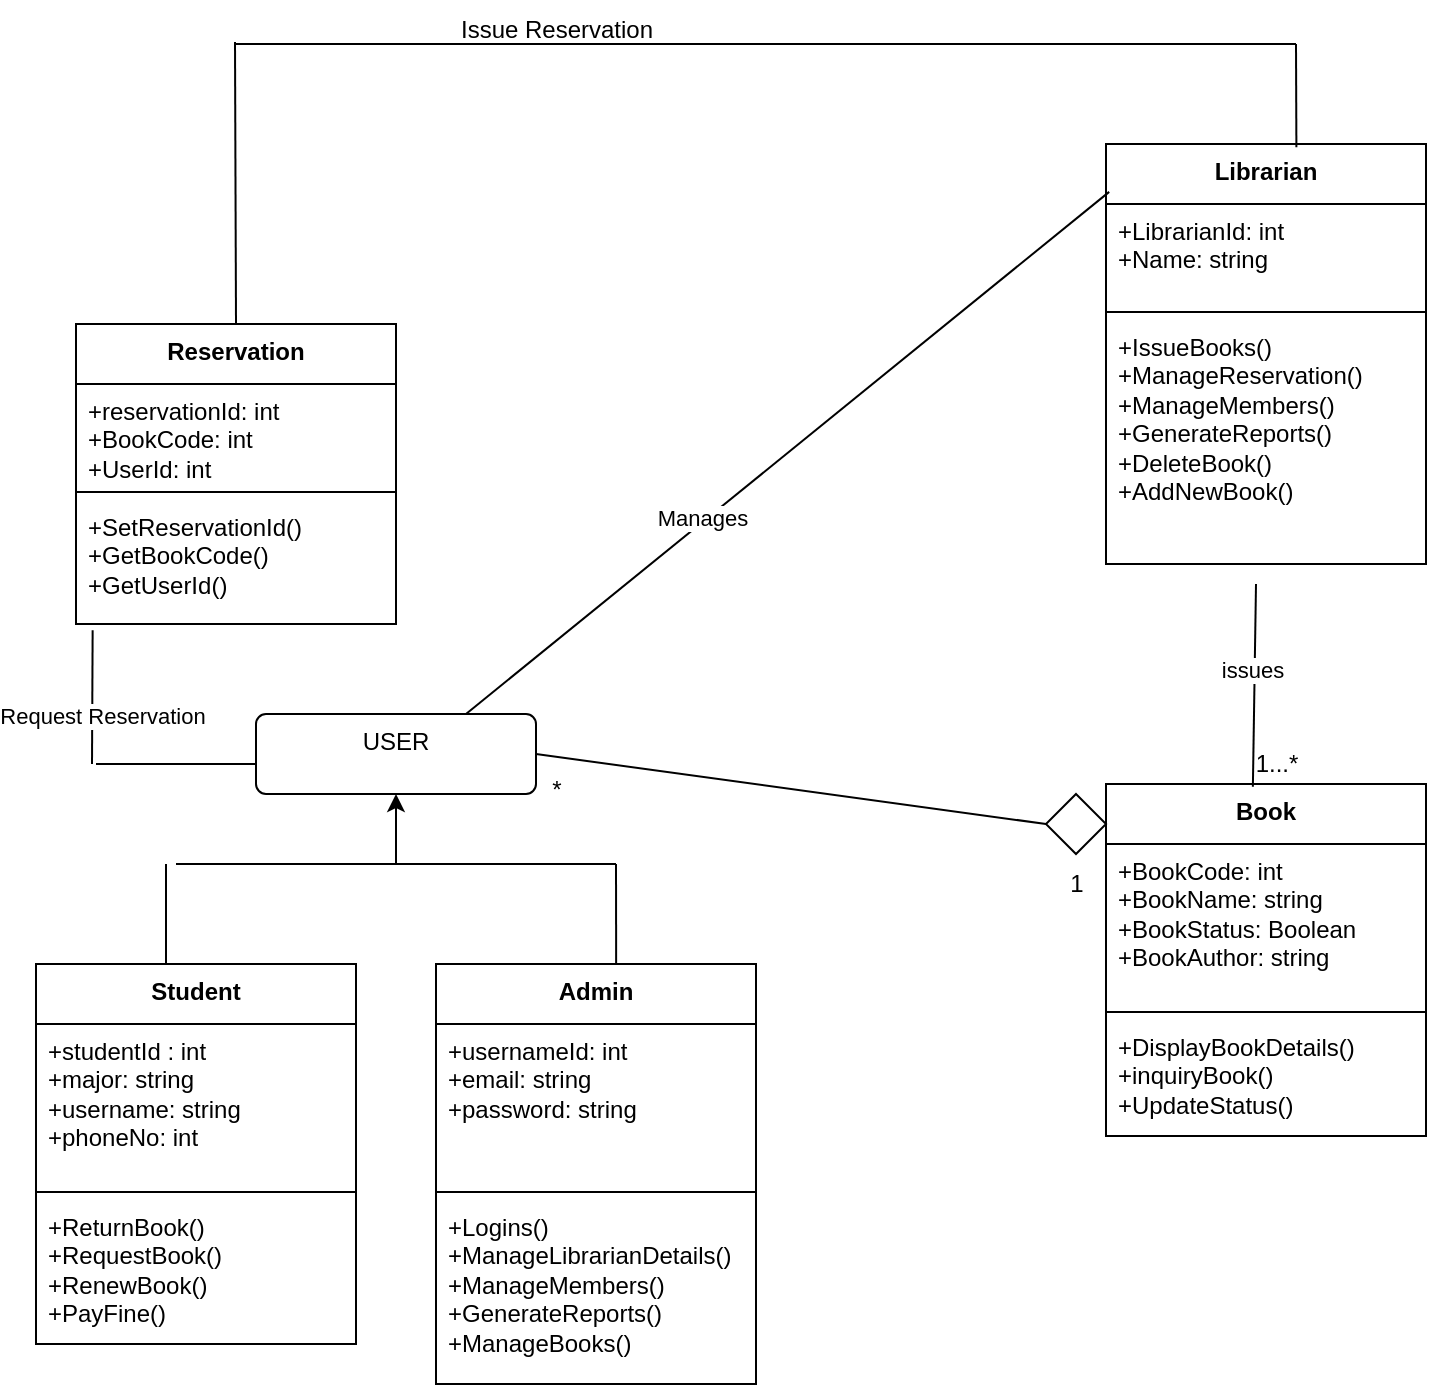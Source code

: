 <mxfile version="21.6.1" type="device">
  <diagram id="C5RBs43oDa-KdzZeNtuy" name="Page-1">
    <mxGraphModel dx="996" dy="1564" grid="1" gridSize="10" guides="1" tooltips="1" connect="1" arrows="1" fold="1" page="1" pageScale="1" pageWidth="827" pageHeight="1169" math="0" shadow="0">
      <root>
        <mxCell id="WIyWlLk6GJQsqaUBKTNV-0" />
        <mxCell id="WIyWlLk6GJQsqaUBKTNV-1" parent="WIyWlLk6GJQsqaUBKTNV-0" />
        <mxCell id="XhDEkzcHzIU6UexOxhh8-0" value="Reservation" style="swimlane;fontStyle=1;align=center;verticalAlign=top;childLayout=stackLayout;horizontal=1;startSize=30;horizontalStack=0;resizeParent=1;resizeParentMax=0;resizeLast=0;collapsible=1;marginBottom=0;whiteSpace=wrap;html=1;" parent="WIyWlLk6GJQsqaUBKTNV-1" vertex="1">
          <mxGeometry x="100" y="-210" width="160" height="150" as="geometry" />
        </mxCell>
        <mxCell id="XhDEkzcHzIU6UexOxhh8-1" value="+reservationId: int&lt;br&gt;+BookCode: int&lt;br&gt;+UserId: int" style="text;strokeColor=none;fillColor=none;align=left;verticalAlign=top;spacingLeft=4;spacingRight=4;overflow=hidden;rotatable=0;points=[[0,0.5],[1,0.5]];portConstraint=eastwest;whiteSpace=wrap;html=1;" parent="XhDEkzcHzIU6UexOxhh8-0" vertex="1">
          <mxGeometry y="30" width="160" height="50" as="geometry" />
        </mxCell>
        <mxCell id="XhDEkzcHzIU6UexOxhh8-2" value="" style="line;strokeWidth=1;fillColor=none;align=left;verticalAlign=middle;spacingTop=-1;spacingLeft=3;spacingRight=3;rotatable=0;labelPosition=right;points=[];portConstraint=eastwest;strokeColor=inherit;" parent="XhDEkzcHzIU6UexOxhh8-0" vertex="1">
          <mxGeometry y="80" width="160" height="8" as="geometry" />
        </mxCell>
        <mxCell id="XhDEkzcHzIU6UexOxhh8-3" value="+SetReservationId()&lt;br&gt;+GetBookCode()&lt;br&gt;+GetUserId()" style="text;strokeColor=none;fillColor=none;align=left;verticalAlign=top;spacingLeft=4;spacingRight=4;overflow=hidden;rotatable=0;points=[[0,0.5],[1,0.5]];portConstraint=eastwest;whiteSpace=wrap;html=1;" parent="XhDEkzcHzIU6UexOxhh8-0" vertex="1">
          <mxGeometry y="88" width="160" height="62" as="geometry" />
        </mxCell>
        <mxCell id="XhDEkzcHzIU6UexOxhh8-4" value="Librarian" style="swimlane;fontStyle=1;align=center;verticalAlign=top;childLayout=stackLayout;horizontal=1;startSize=30;horizontalStack=0;resizeParent=1;resizeParentMax=0;resizeLast=0;collapsible=1;marginBottom=0;whiteSpace=wrap;html=1;" parent="WIyWlLk6GJQsqaUBKTNV-1" vertex="1">
          <mxGeometry x="615" y="-300" width="160" height="210" as="geometry" />
        </mxCell>
        <mxCell id="XhDEkzcHzIU6UexOxhh8-5" value="+LibrarianId: int&lt;br&gt;+Name: string" style="text;strokeColor=none;fillColor=none;align=left;verticalAlign=top;spacingLeft=4;spacingRight=4;overflow=hidden;rotatable=0;points=[[0,0.5],[1,0.5]];portConstraint=eastwest;whiteSpace=wrap;html=1;" parent="XhDEkzcHzIU6UexOxhh8-4" vertex="1">
          <mxGeometry y="30" width="160" height="50" as="geometry" />
        </mxCell>
        <mxCell id="XhDEkzcHzIU6UexOxhh8-6" value="" style="line;strokeWidth=1;fillColor=none;align=left;verticalAlign=middle;spacingTop=-1;spacingLeft=3;spacingRight=3;rotatable=0;labelPosition=right;points=[];portConstraint=eastwest;strokeColor=inherit;" parent="XhDEkzcHzIU6UexOxhh8-4" vertex="1">
          <mxGeometry y="80" width="160" height="8" as="geometry" />
        </mxCell>
        <mxCell id="XhDEkzcHzIU6UexOxhh8-7" value="+IssueBooks()&lt;br&gt;+ManageReservation()&lt;br&gt;+ManageMembers()&lt;br&gt;+GenerateReports()&lt;br&gt;+DeleteBook()&lt;br&gt;+AddNewBook()" style="text;strokeColor=none;fillColor=none;align=left;verticalAlign=top;spacingLeft=4;spacingRight=4;overflow=hidden;rotatable=0;points=[[0,0.5],[1,0.5]];portConstraint=eastwest;whiteSpace=wrap;html=1;" parent="XhDEkzcHzIU6UexOxhh8-4" vertex="1">
          <mxGeometry y="88" width="160" height="122" as="geometry" />
        </mxCell>
        <mxCell id="XhDEkzcHzIU6UexOxhh8-8" value="Book" style="swimlane;fontStyle=1;align=center;verticalAlign=top;childLayout=stackLayout;horizontal=1;startSize=30;horizontalStack=0;resizeParent=1;resizeParentMax=0;resizeLast=0;collapsible=1;marginBottom=0;whiteSpace=wrap;html=1;" parent="WIyWlLk6GJQsqaUBKTNV-1" vertex="1">
          <mxGeometry x="615" y="20" width="160" height="176" as="geometry" />
        </mxCell>
        <mxCell id="XhDEkzcHzIU6UexOxhh8-9" value="+BookCode: int&lt;br&gt;+BookName: string&lt;br&gt;+BookStatus: Boolean&lt;br&gt;+BookAuthor: string" style="text;strokeColor=none;fillColor=none;align=left;verticalAlign=top;spacingLeft=4;spacingRight=4;overflow=hidden;rotatable=0;points=[[0,0.5],[1,0.5]];portConstraint=eastwest;whiteSpace=wrap;html=1;" parent="XhDEkzcHzIU6UexOxhh8-8" vertex="1">
          <mxGeometry y="30" width="160" height="80" as="geometry" />
        </mxCell>
        <mxCell id="XhDEkzcHzIU6UexOxhh8-10" value="" style="line;strokeWidth=1;fillColor=none;align=left;verticalAlign=middle;spacingTop=-1;spacingLeft=3;spacingRight=3;rotatable=0;labelPosition=right;points=[];portConstraint=eastwest;strokeColor=inherit;" parent="XhDEkzcHzIU6UexOxhh8-8" vertex="1">
          <mxGeometry y="110" width="160" height="8" as="geometry" />
        </mxCell>
        <mxCell id="XhDEkzcHzIU6UexOxhh8-11" value="+DisplayBookDetails()&lt;br&gt;+inquiryBook()&lt;br&gt;+UpdateStatus()" style="text;strokeColor=none;fillColor=none;align=left;verticalAlign=top;spacingLeft=4;spacingRight=4;overflow=hidden;rotatable=0;points=[[0,0.5],[1,0.5]];portConstraint=eastwest;whiteSpace=wrap;html=1;" parent="XhDEkzcHzIU6UexOxhh8-8" vertex="1">
          <mxGeometry y="118" width="160" height="58" as="geometry" />
        </mxCell>
        <mxCell id="XhDEkzcHzIU6UexOxhh8-12" value="Student" style="swimlane;fontStyle=1;align=center;verticalAlign=top;childLayout=stackLayout;horizontal=1;startSize=30;horizontalStack=0;resizeParent=1;resizeParentMax=0;resizeLast=0;collapsible=1;marginBottom=0;whiteSpace=wrap;html=1;" parent="WIyWlLk6GJQsqaUBKTNV-1" vertex="1">
          <mxGeometry x="80" y="110" width="160" height="190" as="geometry" />
        </mxCell>
        <mxCell id="XhDEkzcHzIU6UexOxhh8-13" value="+studentId : int&lt;br&gt;+major: string&lt;br&gt;+username: string&lt;br&gt;+phoneNo: int" style="text;strokeColor=none;fillColor=none;align=left;verticalAlign=top;spacingLeft=4;spacingRight=4;overflow=hidden;rotatable=0;points=[[0,0.5],[1,0.5]];portConstraint=eastwest;whiteSpace=wrap;html=1;" parent="XhDEkzcHzIU6UexOxhh8-12" vertex="1">
          <mxGeometry y="30" width="160" height="80" as="geometry" />
        </mxCell>
        <mxCell id="XhDEkzcHzIU6UexOxhh8-14" value="" style="line;strokeWidth=1;fillColor=none;align=left;verticalAlign=middle;spacingTop=-1;spacingLeft=3;spacingRight=3;rotatable=0;labelPosition=right;points=[];portConstraint=eastwest;strokeColor=inherit;" parent="XhDEkzcHzIU6UexOxhh8-12" vertex="1">
          <mxGeometry y="110" width="160" height="8" as="geometry" />
        </mxCell>
        <mxCell id="XhDEkzcHzIU6UexOxhh8-15" value="+ReturnBook()&lt;br&gt;+RequestBook()&lt;br&gt;+RenewBook()&lt;br&gt;+PayFine()" style="text;strokeColor=none;fillColor=none;align=left;verticalAlign=top;spacingLeft=4;spacingRight=4;overflow=hidden;rotatable=0;points=[[0,0.5],[1,0.5]];portConstraint=eastwest;whiteSpace=wrap;html=1;" parent="XhDEkzcHzIU6UexOxhh8-12" vertex="1">
          <mxGeometry y="118" width="160" height="72" as="geometry" />
        </mxCell>
        <mxCell id="XhDEkzcHzIU6UexOxhh8-16" value="Admin" style="swimlane;fontStyle=1;align=center;verticalAlign=top;childLayout=stackLayout;horizontal=1;startSize=30;horizontalStack=0;resizeParent=1;resizeParentMax=0;resizeLast=0;collapsible=1;marginBottom=0;whiteSpace=wrap;html=1;" parent="WIyWlLk6GJQsqaUBKTNV-1" vertex="1">
          <mxGeometry x="280" y="110" width="160" height="210" as="geometry" />
        </mxCell>
        <mxCell id="XhDEkzcHzIU6UexOxhh8-17" value="+usernameId: int&lt;br&gt;+email: string&lt;br&gt;+password: string" style="text;strokeColor=none;fillColor=none;align=left;verticalAlign=top;spacingLeft=4;spacingRight=4;overflow=hidden;rotatable=0;points=[[0,0.5],[1,0.5]];portConstraint=eastwest;whiteSpace=wrap;html=1;" parent="XhDEkzcHzIU6UexOxhh8-16" vertex="1">
          <mxGeometry y="30" width="160" height="80" as="geometry" />
        </mxCell>
        <mxCell id="XhDEkzcHzIU6UexOxhh8-18" value="" style="line;strokeWidth=1;fillColor=none;align=left;verticalAlign=middle;spacingTop=-1;spacingLeft=3;spacingRight=3;rotatable=0;labelPosition=right;points=[];portConstraint=eastwest;strokeColor=inherit;" parent="XhDEkzcHzIU6UexOxhh8-16" vertex="1">
          <mxGeometry y="110" width="160" height="8" as="geometry" />
        </mxCell>
        <mxCell id="XhDEkzcHzIU6UexOxhh8-19" value="+Logins()&lt;br style=&quot;border-color: var(--border-color);&quot;&gt;+ManageLibrarianDetails()&lt;br style=&quot;border-color: var(--border-color);&quot;&gt;+ManageMembers()&lt;br style=&quot;border-color: var(--border-color);&quot;&gt;+GenerateReports()&lt;br style=&quot;border-color: var(--border-color);&quot;&gt;+ManageBooks()&lt;br style=&quot;border-color: var(--border-color);&quot;&gt;" style="text;strokeColor=none;fillColor=none;align=left;verticalAlign=top;spacingLeft=4;spacingRight=4;overflow=hidden;rotatable=0;points=[[0,0.5],[1,0.5]];portConstraint=eastwest;whiteSpace=wrap;html=1;" parent="XhDEkzcHzIU6UexOxhh8-16" vertex="1">
          <mxGeometry y="118" width="160" height="92" as="geometry" />
        </mxCell>
        <mxCell id="XhDEkzcHzIU6UexOxhh8-20" value="USER" style="html=1;align=center;verticalAlign=top;rounded=1;absoluteArcSize=1;arcSize=10;dashed=0;whiteSpace=wrap;" parent="WIyWlLk6GJQsqaUBKTNV-1" vertex="1">
          <mxGeometry x="190" y="-15" width="140" height="40" as="geometry" />
        </mxCell>
        <mxCell id="XhDEkzcHzIU6UexOxhh8-21" value="" style="endArrow=none;html=1;rounded=0;exitX=1;exitY=0.5;exitDx=0;exitDy=0;entryX=0;entryY=0.5;entryDx=0;entryDy=0;" parent="WIyWlLk6GJQsqaUBKTNV-1" source="XhDEkzcHzIU6UexOxhh8-20" target="XhDEkzcHzIU6UexOxhh8-22" edge="1">
          <mxGeometry width="50" height="50" relative="1" as="geometry">
            <mxPoint x="480" y="130" as="sourcePoint" />
            <mxPoint x="580" y="40" as="targetPoint" />
          </mxGeometry>
        </mxCell>
        <mxCell id="XhDEkzcHzIU6UexOxhh8-22" value="" style="rhombus;whiteSpace=wrap;html=1;" parent="WIyWlLk6GJQsqaUBKTNV-1" vertex="1">
          <mxGeometry x="585" y="25" width="30" height="30" as="geometry" />
        </mxCell>
        <mxCell id="XhDEkzcHzIU6UexOxhh8-24" value="" style="endArrow=none;html=1;rounded=0;exitX=0.459;exitY=0.008;exitDx=0;exitDy=0;entryX=0.5;entryY=1;entryDx=0;entryDy=0;entryPerimeter=0;exitPerimeter=0;" parent="WIyWlLk6GJQsqaUBKTNV-1" source="XhDEkzcHzIU6UexOxhh8-8" target="XhDEkzcHzIU6UexOxhh8-25" edge="1">
          <mxGeometry width="50" height="50" relative="1" as="geometry">
            <mxPoint x="480" y="-140" as="sourcePoint" />
            <mxPoint x="695" y="-80" as="targetPoint" />
          </mxGeometry>
        </mxCell>
        <mxCell id="XhDEkzcHzIU6UexOxhh8-48" value="issues" style="edgeLabel;html=1;align=center;verticalAlign=middle;resizable=0;points=[];" parent="XhDEkzcHzIU6UexOxhh8-24" vertex="1" connectable="0">
          <mxGeometry x="0.155" y="2" relative="1" as="geometry">
            <mxPoint as="offset" />
          </mxGeometry>
        </mxCell>
        <mxCell id="XhDEkzcHzIU6UexOxhh8-25" value="" style="shape=image;html=1;verticalAlign=top;verticalLabelPosition=bottom;labelBackgroundColor=#ffffff;imageAspect=0;aspect=fixed;image=https://cdn2.iconfinder.com/data/icons/boxicons-solid-vol-1/24/bxs-diamond-128.png" parent="WIyWlLk6GJQsqaUBKTNV-1" vertex="1">
          <mxGeometry x="680" y="-100" width="20" height="20" as="geometry" />
        </mxCell>
        <mxCell id="XhDEkzcHzIU6UexOxhh8-28" value="" style="endArrow=none;html=1;rounded=0;" parent="WIyWlLk6GJQsqaUBKTNV-1" edge="1">
          <mxGeometry width="50" height="50" relative="1" as="geometry">
            <mxPoint x="145" y="110" as="sourcePoint" />
            <mxPoint x="145" y="60" as="targetPoint" />
          </mxGeometry>
        </mxCell>
        <mxCell id="XhDEkzcHzIU6UexOxhh8-32" value="" style="endArrow=none;html=1;rounded=0;entryX=0.563;entryY=0;entryDx=0;entryDy=0;entryPerimeter=0;" parent="WIyWlLk6GJQsqaUBKTNV-1" target="XhDEkzcHzIU6UexOxhh8-16" edge="1">
          <mxGeometry width="50" height="50" relative="1" as="geometry">
            <mxPoint x="370" y="60" as="sourcePoint" />
            <mxPoint x="530" y="60" as="targetPoint" />
          </mxGeometry>
        </mxCell>
        <mxCell id="XhDEkzcHzIU6UexOxhh8-33" value="" style="endArrow=none;html=1;rounded=0;" parent="WIyWlLk6GJQsqaUBKTNV-1" edge="1">
          <mxGeometry width="50" height="50" relative="1" as="geometry">
            <mxPoint x="150" y="60" as="sourcePoint" />
            <mxPoint x="370" y="60" as="targetPoint" />
          </mxGeometry>
        </mxCell>
        <mxCell id="XhDEkzcHzIU6UexOxhh8-34" value="" style="endArrow=classic;html=1;rounded=0;entryX=0.5;entryY=1;entryDx=0;entryDy=0;" parent="WIyWlLk6GJQsqaUBKTNV-1" target="XhDEkzcHzIU6UexOxhh8-20" edge="1">
          <mxGeometry width="50" height="50" relative="1" as="geometry">
            <mxPoint x="260" y="60" as="sourcePoint" />
            <mxPoint x="530" y="60" as="targetPoint" />
          </mxGeometry>
        </mxCell>
        <mxCell id="XhDEkzcHzIU6UexOxhh8-35" value="" style="endArrow=none;html=1;rounded=0;entryX=0.052;entryY=1.051;entryDx=0;entryDy=0;entryPerimeter=0;" parent="WIyWlLk6GJQsqaUBKTNV-1" target="XhDEkzcHzIU6UexOxhh8-3" edge="1">
          <mxGeometry width="50" height="50" relative="1" as="geometry">
            <mxPoint x="108" y="10" as="sourcePoint" />
            <mxPoint x="140" y="-60" as="targetPoint" />
          </mxGeometry>
        </mxCell>
        <mxCell id="XhDEkzcHzIU6UexOxhh8-37" value="Request Reservation" style="edgeLabel;html=1;align=center;verticalAlign=middle;resizable=0;points=[];" parent="XhDEkzcHzIU6UexOxhh8-35" vertex="1" connectable="0">
          <mxGeometry x="-0.284" y="-5" relative="1" as="geometry">
            <mxPoint as="offset" />
          </mxGeometry>
        </mxCell>
        <mxCell id="XhDEkzcHzIU6UexOxhh8-36" value="" style="endArrow=none;html=1;rounded=0;" parent="WIyWlLk6GJQsqaUBKTNV-1" edge="1">
          <mxGeometry width="50" height="50" relative="1" as="geometry">
            <mxPoint x="110" y="10" as="sourcePoint" />
            <mxPoint x="190" y="10" as="targetPoint" />
          </mxGeometry>
        </mxCell>
        <mxCell id="XhDEkzcHzIU6UexOxhh8-38" value="" style="endArrow=none;html=1;rounded=0;entryX=0.01;entryY=0.114;entryDx=0;entryDy=0;entryPerimeter=0;exitX=0.75;exitY=0;exitDx=0;exitDy=0;" parent="WIyWlLk6GJQsqaUBKTNV-1" source="XhDEkzcHzIU6UexOxhh8-20" target="XhDEkzcHzIU6UexOxhh8-4" edge="1">
          <mxGeometry width="50" height="50" relative="1" as="geometry">
            <mxPoint x="480" y="-170" as="sourcePoint" />
            <mxPoint x="530" y="-220" as="targetPoint" />
          </mxGeometry>
        </mxCell>
        <mxCell id="XhDEkzcHzIU6UexOxhh8-39" value="Manages" style="edgeLabel;html=1;align=center;verticalAlign=middle;resizable=0;points=[];" parent="XhDEkzcHzIU6UexOxhh8-38" vertex="1" connectable="0">
          <mxGeometry x="-0.26" y="2" relative="1" as="geometry">
            <mxPoint as="offset" />
          </mxGeometry>
        </mxCell>
        <mxCell id="XhDEkzcHzIU6UexOxhh8-40" value="" style="endArrow=none;html=1;rounded=0;" parent="WIyWlLk6GJQsqaUBKTNV-1" edge="1">
          <mxGeometry width="50" height="50" relative="1" as="geometry">
            <mxPoint x="180" y="-350" as="sourcePoint" />
            <mxPoint x="710" y="-350" as="targetPoint" />
          </mxGeometry>
        </mxCell>
        <mxCell id="XhDEkzcHzIU6UexOxhh8-41" value="" style="endArrow=none;html=1;rounded=0;entryX=0.595;entryY=0.008;entryDx=0;entryDy=0;entryPerimeter=0;" parent="WIyWlLk6GJQsqaUBKTNV-1" target="XhDEkzcHzIU6UexOxhh8-4" edge="1">
          <mxGeometry width="50" height="50" relative="1" as="geometry">
            <mxPoint x="710" y="-350" as="sourcePoint" />
            <mxPoint x="720" y="-340" as="targetPoint" />
          </mxGeometry>
        </mxCell>
        <mxCell id="XhDEkzcHzIU6UexOxhh8-42" value="" style="endArrow=none;html=1;rounded=0;entryX=0.5;entryY=0;entryDx=0;entryDy=0;" parent="WIyWlLk6GJQsqaUBKTNV-1" target="XhDEkzcHzIU6UexOxhh8-0" edge="1">
          <mxGeometry width="50" height="50" relative="1" as="geometry">
            <mxPoint x="179.5" y="-351" as="sourcePoint" />
            <mxPoint x="179.5" y="-300" as="targetPoint" />
          </mxGeometry>
        </mxCell>
        <mxCell id="XhDEkzcHzIU6UexOxhh8-43" value="Issue Reservation" style="text;html=1;align=center;verticalAlign=middle;resizable=0;points=[];autosize=1;strokeColor=none;fillColor=none;" parent="WIyWlLk6GJQsqaUBKTNV-1" vertex="1">
          <mxGeometry x="280" y="-372" width="120" height="30" as="geometry" />
        </mxCell>
        <mxCell id="XhDEkzcHzIU6UexOxhh8-44" value="1" style="text;html=1;align=center;verticalAlign=middle;resizable=0;points=[];autosize=1;strokeColor=none;fillColor=none;" parent="WIyWlLk6GJQsqaUBKTNV-1" vertex="1">
          <mxGeometry x="585" y="55" width="30" height="30" as="geometry" />
        </mxCell>
        <mxCell id="XhDEkzcHzIU6UexOxhh8-45" value="*" style="text;html=1;align=center;verticalAlign=middle;resizable=0;points=[];autosize=1;strokeColor=none;fillColor=none;" parent="WIyWlLk6GJQsqaUBKTNV-1" vertex="1">
          <mxGeometry x="325" y="8" width="30" height="30" as="geometry" />
        </mxCell>
        <mxCell id="XhDEkzcHzIU6UexOxhh8-47" value="1...*" style="text;html=1;align=center;verticalAlign=middle;resizable=0;points=[];autosize=1;strokeColor=none;fillColor=none;" parent="WIyWlLk6GJQsqaUBKTNV-1" vertex="1">
          <mxGeometry x="680" y="-5" width="40" height="30" as="geometry" />
        </mxCell>
      </root>
    </mxGraphModel>
  </diagram>
</mxfile>
